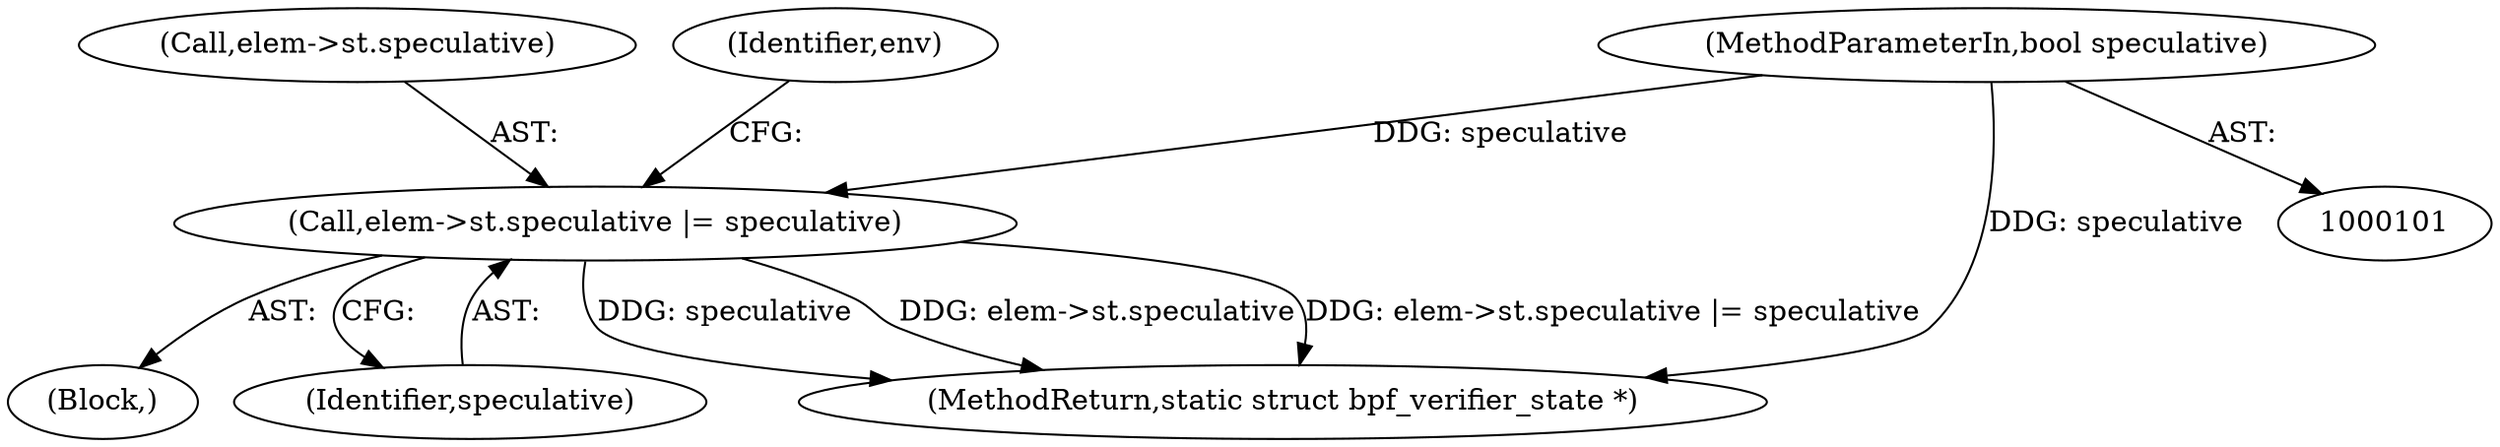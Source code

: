 digraph "0_linux_979d63d50c0c0f7bc537bf821e056cc9fe5abd38_4@pointer" {
"1000162" [label="(Call,elem->st.speculative |= speculative)"];
"1000105" [label="(MethodParameterIn,bool speculative)"];
"1000106" [label="(Block,)"];
"1000105" [label="(MethodParameterIn,bool speculative)"];
"1000162" [label="(Call,elem->st.speculative |= speculative)"];
"1000168" [label="(Identifier,speculative)"];
"1000204" [label="(MethodReturn,static struct bpf_verifier_state *)"];
"1000163" [label="(Call,elem->st.speculative)"];
"1000172" [label="(Identifier,env)"];
"1000162" -> "1000106"  [label="AST: "];
"1000162" -> "1000168"  [label="CFG: "];
"1000163" -> "1000162"  [label="AST: "];
"1000168" -> "1000162"  [label="AST: "];
"1000172" -> "1000162"  [label="CFG: "];
"1000162" -> "1000204"  [label="DDG: speculative"];
"1000162" -> "1000204"  [label="DDG: elem->st.speculative"];
"1000162" -> "1000204"  [label="DDG: elem->st.speculative |= speculative"];
"1000105" -> "1000162"  [label="DDG: speculative"];
"1000105" -> "1000101"  [label="AST: "];
"1000105" -> "1000204"  [label="DDG: speculative"];
}
